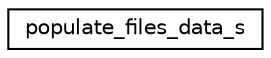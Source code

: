 digraph "Graphical Class Hierarchy"
{
  edge [fontname="Helvetica",fontsize="10",labelfontname="Helvetica",labelfontsize="10"];
  node [fontname="Helvetica",fontsize="10",shape=record];
  rankdir="LR";
  Node1 [label="populate_files_data_s",height=0.2,width=0.4,color="black", fillcolor="white", style="filled",URL="$structpopulate__files__data__s.html"];
}

